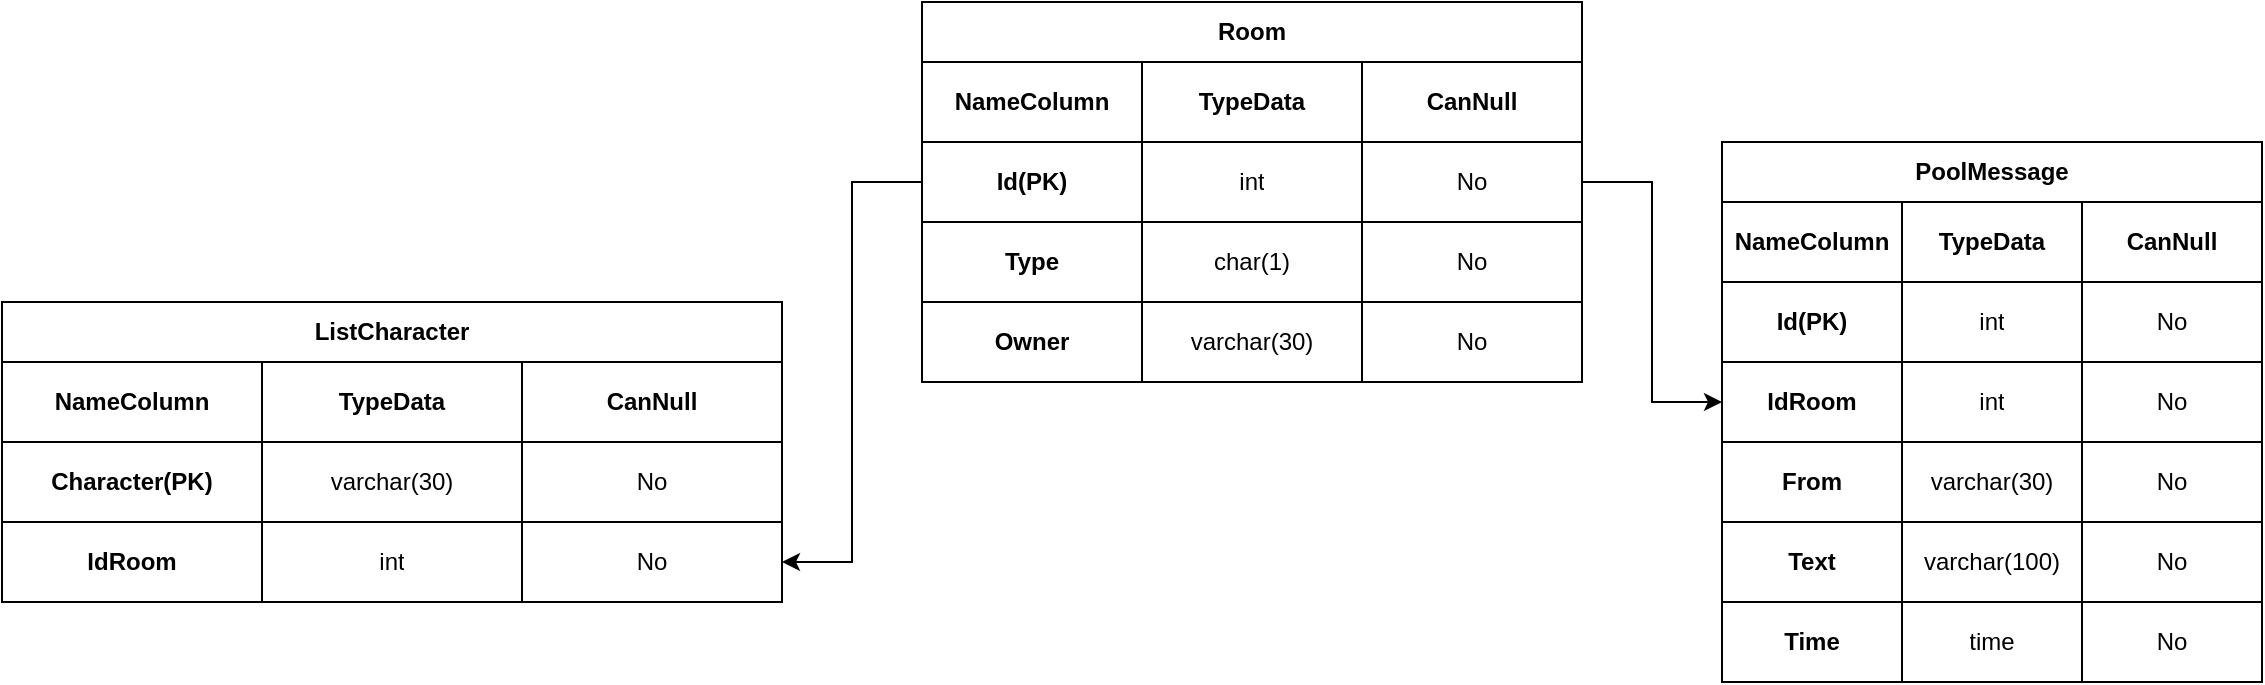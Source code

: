 <mxfile version="13.7.9" type="device"><diagram id="tyNoCBiTAqUXlUK9JIm7" name="Page-1"><mxGraphModel dx="2055" dy="707" grid="1" gridSize="10" guides="1" tooltips="1" connect="1" arrows="1" fold="1" page="1" pageScale="1" pageWidth="850" pageHeight="1100" math="0" shadow="0"><root><mxCell id="0"/><mxCell id="1" parent="0"/><mxCell id="cmOzAsxqptFj-p7Q-zGn-47" style="edgeStyle=orthogonalEdgeStyle;rounded=0;orthogonalLoop=1;jettySize=auto;html=1;exitX=0;exitY=0.5;exitDx=0;exitDy=0;entryX=1;entryY=0.5;entryDx=0;entryDy=0;" edge="1" parent="1" source="cmOzAsxqptFj-p7Q-zGn-2" target="cmOzAsxqptFj-p7Q-zGn-19"><mxGeometry relative="1" as="geometry"/></mxCell><mxCell id="cmOzAsxqptFj-p7Q-zGn-58" style="edgeStyle=orthogonalEdgeStyle;rounded=0;orthogonalLoop=1;jettySize=auto;html=1;exitX=1;exitY=0.5;exitDx=0;exitDy=0;entryX=0;entryY=0.5;entryDx=0;entryDy=0;" edge="1" parent="1" source="cmOzAsxqptFj-p7Q-zGn-2" target="cmOzAsxqptFj-p7Q-zGn-32"><mxGeometry relative="1" as="geometry"/></mxCell><mxCell id="cmOzAsxqptFj-p7Q-zGn-14" value="ListCharacter" style="shape=table;html=1;whiteSpace=wrap;startSize=30;container=1;collapsible=0;childLayout=tableLayout;fontStyle=1;align=center;" vertex="1" parent="1"><mxGeometry x="-110" y="220" width="390" height="150" as="geometry"/></mxCell><mxCell id="cmOzAsxqptFj-p7Q-zGn-61" style="shape=partialRectangle;html=1;whiteSpace=wrap;collapsible=0;dropTarget=0;pointerEvents=0;fillColor=none;top=0;left=0;bottom=0;right=0;points=[[0,0.5],[1,0.5]];portConstraint=eastwest;" vertex="1" parent="cmOzAsxqptFj-p7Q-zGn-14"><mxGeometry y="30" width="390" height="40" as="geometry"/></mxCell><mxCell id="cmOzAsxqptFj-p7Q-zGn-62" value="&lt;b&gt;NameColumn&lt;/b&gt;" style="shape=partialRectangle;html=1;whiteSpace=wrap;connectable=0;fillColor=none;top=0;left=0;bottom=0;right=0;overflow=hidden;" vertex="1" parent="cmOzAsxqptFj-p7Q-zGn-61"><mxGeometry width="130" height="40" as="geometry"/></mxCell><mxCell id="cmOzAsxqptFj-p7Q-zGn-63" value="&lt;b&gt;TypeData&lt;/b&gt;" style="shape=partialRectangle;html=1;whiteSpace=wrap;connectable=0;fillColor=none;top=0;left=0;bottom=0;right=0;overflow=hidden;" vertex="1" parent="cmOzAsxqptFj-p7Q-zGn-61"><mxGeometry x="130" width="130" height="40" as="geometry"/></mxCell><mxCell id="cmOzAsxqptFj-p7Q-zGn-68" value="&lt;b&gt;CanNull&lt;/b&gt;" style="shape=partialRectangle;html=1;whiteSpace=wrap;connectable=0;fillColor=none;top=0;left=0;bottom=0;right=0;overflow=hidden;" vertex="1" parent="cmOzAsxqptFj-p7Q-zGn-61"><mxGeometry x="260" width="130" height="40" as="geometry"/></mxCell><mxCell id="cmOzAsxqptFj-p7Q-zGn-15" value="" style="shape=partialRectangle;html=1;whiteSpace=wrap;collapsible=0;dropTarget=0;pointerEvents=0;fillColor=none;top=0;left=0;bottom=0;right=0;points=[[0,0.5],[1,0.5]];portConstraint=eastwest;" vertex="1" parent="cmOzAsxqptFj-p7Q-zGn-14"><mxGeometry y="70" width="390" height="40" as="geometry"/></mxCell><mxCell id="cmOzAsxqptFj-p7Q-zGn-16" value="&lt;b&gt;Character(PK)&lt;/b&gt;" style="shape=partialRectangle;html=1;whiteSpace=wrap;connectable=0;fillColor=none;top=0;left=0;bottom=0;right=0;overflow=hidden;" vertex="1" parent="cmOzAsxqptFj-p7Q-zGn-15"><mxGeometry width="130" height="40" as="geometry"/></mxCell><mxCell id="cmOzAsxqptFj-p7Q-zGn-59" value="varchar(30)" style="shape=partialRectangle;html=1;whiteSpace=wrap;connectable=0;fillColor=none;top=0;left=0;bottom=0;right=0;overflow=hidden;" vertex="1" parent="cmOzAsxqptFj-p7Q-zGn-15"><mxGeometry x="130" width="130" height="40" as="geometry"/></mxCell><mxCell id="cmOzAsxqptFj-p7Q-zGn-69" value="No" style="shape=partialRectangle;html=1;whiteSpace=wrap;connectable=0;fillColor=none;top=0;left=0;bottom=0;right=0;overflow=hidden;" vertex="1" parent="cmOzAsxqptFj-p7Q-zGn-15"><mxGeometry x="260" width="130" height="40" as="geometry"/></mxCell><mxCell id="cmOzAsxqptFj-p7Q-zGn-19" value="" style="shape=partialRectangle;html=1;whiteSpace=wrap;collapsible=0;dropTarget=0;pointerEvents=0;fillColor=none;top=0;left=0;bottom=0;right=0;points=[[0,0.5],[1,0.5]];portConstraint=eastwest;" vertex="1" parent="cmOzAsxqptFj-p7Q-zGn-14"><mxGeometry y="110" width="390" height="40" as="geometry"/></mxCell><mxCell id="cmOzAsxqptFj-p7Q-zGn-20" value="&lt;b&gt;IdRoom&lt;/b&gt;" style="shape=partialRectangle;html=1;whiteSpace=wrap;connectable=0;fillColor=none;top=0;left=0;bottom=0;right=0;overflow=hidden;" vertex="1" parent="cmOzAsxqptFj-p7Q-zGn-19"><mxGeometry width="130" height="40" as="geometry"/></mxCell><mxCell id="cmOzAsxqptFj-p7Q-zGn-60" value="int" style="shape=partialRectangle;html=1;whiteSpace=wrap;connectable=0;fillColor=none;top=0;left=0;bottom=0;right=0;overflow=hidden;" vertex="1" parent="cmOzAsxqptFj-p7Q-zGn-19"><mxGeometry x="130" width="130" height="40" as="geometry"/></mxCell><mxCell id="cmOzAsxqptFj-p7Q-zGn-70" value="No" style="shape=partialRectangle;html=1;whiteSpace=wrap;connectable=0;fillColor=none;top=0;left=0;bottom=0;right=0;overflow=hidden;" vertex="1" parent="cmOzAsxqptFj-p7Q-zGn-19"><mxGeometry x="260" width="130" height="40" as="geometry"/></mxCell><mxCell id="cmOzAsxqptFj-p7Q-zGn-27" value="PoolMessage" style="shape=table;html=1;whiteSpace=wrap;startSize=30;container=1;collapsible=0;childLayout=tableLayout;fontStyle=1;align=center;" vertex="1" parent="1"><mxGeometry x="750" y="140" width="270" height="270" as="geometry"/></mxCell><mxCell id="cmOzAsxqptFj-p7Q-zGn-66" style="shape=partialRectangle;html=1;whiteSpace=wrap;collapsible=0;dropTarget=0;pointerEvents=0;fillColor=none;top=0;left=0;bottom=0;right=0;points=[[0,0.5],[1,0.5]];portConstraint=eastwest;" vertex="1" parent="cmOzAsxqptFj-p7Q-zGn-27"><mxGeometry y="30" width="270" height="40" as="geometry"/></mxCell><mxCell id="cmOzAsxqptFj-p7Q-zGn-67" value="&lt;b&gt;NameColumn&lt;/b&gt;" style="shape=partialRectangle;html=1;whiteSpace=wrap;connectable=0;fillColor=none;top=0;left=0;bottom=0;right=0;overflow=hidden;" vertex="1" parent="cmOzAsxqptFj-p7Q-zGn-66"><mxGeometry width="90" height="40" as="geometry"/></mxCell><mxCell id="cmOzAsxqptFj-p7Q-zGn-77" value="&lt;b&gt;TypeData&lt;/b&gt;" style="shape=partialRectangle;html=1;whiteSpace=wrap;connectable=0;fillColor=none;top=0;left=0;bottom=0;right=0;overflow=hidden;" vertex="1" parent="cmOzAsxqptFj-p7Q-zGn-66"><mxGeometry x="90" width="90" height="40" as="geometry"/></mxCell><mxCell id="cmOzAsxqptFj-p7Q-zGn-83" value="&lt;b&gt;CanNull&lt;/b&gt;" style="shape=partialRectangle;html=1;whiteSpace=wrap;connectable=0;fillColor=none;top=0;left=0;bottom=0;right=0;overflow=hidden;" vertex="1" parent="cmOzAsxqptFj-p7Q-zGn-66"><mxGeometry x="180" width="90" height="40" as="geometry"/></mxCell><mxCell id="cmOzAsxqptFj-p7Q-zGn-28" value="" style="shape=partialRectangle;html=1;whiteSpace=wrap;collapsible=0;dropTarget=0;pointerEvents=0;fillColor=none;top=0;left=0;bottom=0;right=0;points=[[0,0.5],[1,0.5]];portConstraint=eastwest;" vertex="1" parent="cmOzAsxqptFj-p7Q-zGn-27"><mxGeometry y="70" width="270" height="40" as="geometry"/></mxCell><mxCell id="cmOzAsxqptFj-p7Q-zGn-43" value="&lt;b&gt;Id(PK)&lt;/b&gt;" style="shape=partialRectangle;html=1;whiteSpace=wrap;connectable=0;fillColor=none;top=0;left=0;bottom=0;right=0;overflow=hidden;" vertex="1" parent="cmOzAsxqptFj-p7Q-zGn-28"><mxGeometry width="90" height="40" as="geometry"/></mxCell><mxCell id="cmOzAsxqptFj-p7Q-zGn-78" value="int" style="shape=partialRectangle;html=1;whiteSpace=wrap;connectable=0;fillColor=none;top=0;left=0;bottom=0;right=0;overflow=hidden;" vertex="1" parent="cmOzAsxqptFj-p7Q-zGn-28"><mxGeometry x="90" width="90" height="40" as="geometry"/></mxCell><mxCell id="cmOzAsxqptFj-p7Q-zGn-84" value="No" style="shape=partialRectangle;html=1;whiteSpace=wrap;connectable=0;fillColor=none;top=0;left=0;bottom=0;right=0;overflow=hidden;" vertex="1" parent="cmOzAsxqptFj-p7Q-zGn-28"><mxGeometry x="180" width="90" height="40" as="geometry"/></mxCell><mxCell id="cmOzAsxqptFj-p7Q-zGn-32" value="" style="shape=partialRectangle;html=1;whiteSpace=wrap;collapsible=0;dropTarget=0;pointerEvents=0;fillColor=none;top=0;left=0;bottom=0;right=0;points=[[0,0.5],[1,0.5]];portConstraint=eastwest;" vertex="1" parent="cmOzAsxqptFj-p7Q-zGn-27"><mxGeometry y="110" width="270" height="40" as="geometry"/></mxCell><mxCell id="cmOzAsxqptFj-p7Q-zGn-44" value="&lt;b&gt;IdRoom&lt;/b&gt;" style="shape=partialRectangle;html=1;whiteSpace=wrap;connectable=0;fillColor=none;top=0;left=0;bottom=0;right=0;overflow=hidden;" vertex="1" parent="cmOzAsxqptFj-p7Q-zGn-32"><mxGeometry width="90" height="40" as="geometry"/></mxCell><mxCell id="cmOzAsxqptFj-p7Q-zGn-79" value="int" style="shape=partialRectangle;html=1;whiteSpace=wrap;connectable=0;fillColor=none;top=0;left=0;bottom=0;right=0;overflow=hidden;" vertex="1" parent="cmOzAsxqptFj-p7Q-zGn-32"><mxGeometry x="90" width="90" height="40" as="geometry"/></mxCell><mxCell id="cmOzAsxqptFj-p7Q-zGn-85" value="No" style="shape=partialRectangle;html=1;whiteSpace=wrap;connectable=0;fillColor=none;top=0;left=0;bottom=0;right=0;overflow=hidden;" vertex="1" parent="cmOzAsxqptFj-p7Q-zGn-32"><mxGeometry x="180" width="90" height="40" as="geometry"/></mxCell><mxCell id="cmOzAsxqptFj-p7Q-zGn-36" value="" style="shape=partialRectangle;html=1;whiteSpace=wrap;collapsible=0;dropTarget=0;pointerEvents=0;fillColor=none;top=0;left=0;bottom=0;right=0;points=[[0,0.5],[1,0.5]];portConstraint=eastwest;" vertex="1" parent="cmOzAsxqptFj-p7Q-zGn-27"><mxGeometry y="150" width="270" height="40" as="geometry"/></mxCell><mxCell id="cmOzAsxqptFj-p7Q-zGn-45" value="&lt;b&gt;From&lt;/b&gt;" style="shape=partialRectangle;html=1;whiteSpace=wrap;connectable=0;fillColor=none;top=0;left=0;bottom=0;right=0;overflow=hidden;" vertex="1" parent="cmOzAsxqptFj-p7Q-zGn-36"><mxGeometry width="90" height="40" as="geometry"/></mxCell><mxCell id="cmOzAsxqptFj-p7Q-zGn-80" value="varchar(30)" style="shape=partialRectangle;html=1;whiteSpace=wrap;connectable=0;fillColor=none;top=0;left=0;bottom=0;right=0;overflow=hidden;" vertex="1" parent="cmOzAsxqptFj-p7Q-zGn-36"><mxGeometry x="90" width="90" height="40" as="geometry"/></mxCell><mxCell id="cmOzAsxqptFj-p7Q-zGn-86" value="No" style="shape=partialRectangle;html=1;whiteSpace=wrap;connectable=0;fillColor=none;top=0;left=0;bottom=0;right=0;overflow=hidden;" vertex="1" parent="cmOzAsxqptFj-p7Q-zGn-36"><mxGeometry x="180" width="90" height="40" as="geometry"/></mxCell><mxCell id="cmOzAsxqptFj-p7Q-zGn-50" style="shape=partialRectangle;html=1;whiteSpace=wrap;collapsible=0;dropTarget=0;pointerEvents=0;fillColor=none;top=0;left=0;bottom=0;right=0;points=[[0,0.5],[1,0.5]];portConstraint=eastwest;" vertex="1" parent="cmOzAsxqptFj-p7Q-zGn-27"><mxGeometry y="190" width="270" height="40" as="geometry"/></mxCell><mxCell id="cmOzAsxqptFj-p7Q-zGn-51" value="&lt;b&gt;Text&lt;/b&gt;" style="shape=partialRectangle;html=1;whiteSpace=wrap;connectable=0;fillColor=none;top=0;left=0;bottom=0;right=0;overflow=hidden;" vertex="1" parent="cmOzAsxqptFj-p7Q-zGn-50"><mxGeometry width="90" height="40" as="geometry"/></mxCell><mxCell id="cmOzAsxqptFj-p7Q-zGn-81" value="varchar(100)" style="shape=partialRectangle;html=1;whiteSpace=wrap;connectable=0;fillColor=none;top=0;left=0;bottom=0;right=0;overflow=hidden;" vertex="1" parent="cmOzAsxqptFj-p7Q-zGn-50"><mxGeometry x="90" width="90" height="40" as="geometry"/></mxCell><mxCell id="cmOzAsxqptFj-p7Q-zGn-87" value="No" style="shape=partialRectangle;html=1;whiteSpace=wrap;connectable=0;fillColor=none;top=0;left=0;bottom=0;right=0;overflow=hidden;" vertex="1" parent="cmOzAsxqptFj-p7Q-zGn-50"><mxGeometry x="180" width="90" height="40" as="geometry"/></mxCell><mxCell id="cmOzAsxqptFj-p7Q-zGn-54" style="shape=partialRectangle;html=1;whiteSpace=wrap;collapsible=0;dropTarget=0;pointerEvents=0;fillColor=none;top=0;left=0;bottom=0;right=0;points=[[0,0.5],[1,0.5]];portConstraint=eastwest;" vertex="1" parent="cmOzAsxqptFj-p7Q-zGn-27"><mxGeometry y="230" width="270" height="40" as="geometry"/></mxCell><mxCell id="cmOzAsxqptFj-p7Q-zGn-55" value="&lt;b&gt;Time&lt;/b&gt;" style="shape=partialRectangle;html=1;whiteSpace=wrap;connectable=0;fillColor=none;top=0;left=0;bottom=0;right=0;overflow=hidden;" vertex="1" parent="cmOzAsxqptFj-p7Q-zGn-54"><mxGeometry width="90" height="40" as="geometry"/></mxCell><mxCell id="cmOzAsxqptFj-p7Q-zGn-82" value="time" style="shape=partialRectangle;html=1;whiteSpace=wrap;connectable=0;fillColor=none;top=0;left=0;bottom=0;right=0;overflow=hidden;" vertex="1" parent="cmOzAsxqptFj-p7Q-zGn-54"><mxGeometry x="90" width="90" height="40" as="geometry"/></mxCell><mxCell id="cmOzAsxqptFj-p7Q-zGn-88" value="No" style="shape=partialRectangle;html=1;whiteSpace=wrap;connectable=0;fillColor=none;top=0;left=0;bottom=0;right=0;overflow=hidden;" vertex="1" parent="cmOzAsxqptFj-p7Q-zGn-54"><mxGeometry x="180" width="90" height="40" as="geometry"/></mxCell><mxCell id="cmOzAsxqptFj-p7Q-zGn-1" value="Room" style="shape=table;html=1;whiteSpace=wrap;startSize=30;container=1;collapsible=0;childLayout=tableLayout;fontStyle=1;align=center;" vertex="1" parent="1"><mxGeometry x="350" y="70" width="330" height="190" as="geometry"/></mxCell><mxCell id="cmOzAsxqptFj-p7Q-zGn-64" style="shape=partialRectangle;html=1;whiteSpace=wrap;collapsible=0;dropTarget=0;pointerEvents=0;fillColor=none;top=0;left=0;bottom=0;right=0;points=[[0,0.5],[1,0.5]];portConstraint=eastwest;" vertex="1" parent="cmOzAsxqptFj-p7Q-zGn-1"><mxGeometry y="30" width="330" height="40" as="geometry"/></mxCell><mxCell id="cmOzAsxqptFj-p7Q-zGn-65" value="&lt;b&gt;NameColumn&lt;/b&gt;" style="shape=partialRectangle;html=1;whiteSpace=wrap;connectable=0;fillColor=none;top=0;left=0;bottom=0;right=0;overflow=hidden;" vertex="1" parent="cmOzAsxqptFj-p7Q-zGn-64"><mxGeometry width="110" height="40" as="geometry"/></mxCell><mxCell id="cmOzAsxqptFj-p7Q-zGn-71" value="&lt;b&gt;TypeData&lt;/b&gt;" style="shape=partialRectangle;html=1;whiteSpace=wrap;connectable=0;fillColor=none;top=0;left=0;bottom=0;right=0;overflow=hidden;" vertex="1" parent="cmOzAsxqptFj-p7Q-zGn-64"><mxGeometry x="110" width="110" height="40" as="geometry"/></mxCell><mxCell id="cmOzAsxqptFj-p7Q-zGn-74" value="&lt;b&gt;CanNull&lt;/b&gt;" style="shape=partialRectangle;html=1;whiteSpace=wrap;connectable=0;fillColor=none;top=0;left=0;bottom=0;right=0;overflow=hidden;" vertex="1" parent="cmOzAsxqptFj-p7Q-zGn-64"><mxGeometry x="220" width="110" height="40" as="geometry"/></mxCell><mxCell id="cmOzAsxqptFj-p7Q-zGn-2" value="" style="shape=partialRectangle;html=1;whiteSpace=wrap;collapsible=0;dropTarget=0;pointerEvents=0;fillColor=none;top=0;left=0;bottom=0;right=0;points=[[0,0.5],[1,0.5]];portConstraint=eastwest;" vertex="1" parent="cmOzAsxqptFj-p7Q-zGn-1"><mxGeometry y="70" width="330" height="40" as="geometry"/></mxCell><mxCell id="cmOzAsxqptFj-p7Q-zGn-3" value="&lt;b&gt;Id(PK)&lt;/b&gt;" style="shape=partialRectangle;html=1;whiteSpace=wrap;connectable=0;fillColor=none;top=0;left=0;bottom=0;right=0;overflow=hidden;" vertex="1" parent="cmOzAsxqptFj-p7Q-zGn-2"><mxGeometry width="110" height="40" as="geometry"/></mxCell><mxCell id="cmOzAsxqptFj-p7Q-zGn-72" value="int" style="shape=partialRectangle;html=1;whiteSpace=wrap;connectable=0;fillColor=none;top=0;left=0;bottom=0;right=0;overflow=hidden;" vertex="1" parent="cmOzAsxqptFj-p7Q-zGn-2"><mxGeometry x="110" width="110" height="40" as="geometry"/></mxCell><mxCell id="cmOzAsxqptFj-p7Q-zGn-75" value="No" style="shape=partialRectangle;html=1;whiteSpace=wrap;connectable=0;fillColor=none;top=0;left=0;bottom=0;right=0;overflow=hidden;" vertex="1" parent="cmOzAsxqptFj-p7Q-zGn-2"><mxGeometry x="220" width="110" height="40" as="geometry"/></mxCell><mxCell id="cmOzAsxqptFj-p7Q-zGn-6" value="" style="shape=partialRectangle;html=1;whiteSpace=wrap;collapsible=0;dropTarget=0;pointerEvents=0;fillColor=none;top=0;left=0;bottom=0;right=0;points=[[0,0.5],[1,0.5]];portConstraint=eastwest;" vertex="1" parent="cmOzAsxqptFj-p7Q-zGn-1"><mxGeometry y="110" width="330" height="40" as="geometry"/></mxCell><mxCell id="cmOzAsxqptFj-p7Q-zGn-7" value="&lt;b&gt;Type&lt;/b&gt;" style="shape=partialRectangle;html=1;whiteSpace=wrap;connectable=0;fillColor=none;top=0;left=0;bottom=0;right=0;overflow=hidden;" vertex="1" parent="cmOzAsxqptFj-p7Q-zGn-6"><mxGeometry width="110" height="40" as="geometry"/></mxCell><mxCell id="cmOzAsxqptFj-p7Q-zGn-73" value="char(1)" style="shape=partialRectangle;html=1;whiteSpace=wrap;connectable=0;fillColor=none;top=0;left=0;bottom=0;right=0;overflow=hidden;" vertex="1" parent="cmOzAsxqptFj-p7Q-zGn-6"><mxGeometry x="110" width="110" height="40" as="geometry"/></mxCell><mxCell id="cmOzAsxqptFj-p7Q-zGn-76" value="No" style="shape=partialRectangle;html=1;whiteSpace=wrap;connectable=0;fillColor=none;top=0;left=0;bottom=0;right=0;overflow=hidden;" vertex="1" parent="cmOzAsxqptFj-p7Q-zGn-6"><mxGeometry x="220" width="110" height="40" as="geometry"/></mxCell><mxCell id="cmOzAsxqptFj-p7Q-zGn-89" style="shape=partialRectangle;html=1;whiteSpace=wrap;collapsible=0;dropTarget=0;pointerEvents=0;fillColor=none;top=0;left=0;bottom=0;right=0;points=[[0,0.5],[1,0.5]];portConstraint=eastwest;" vertex="1" parent="cmOzAsxqptFj-p7Q-zGn-1"><mxGeometry y="150" width="330" height="40" as="geometry"/></mxCell><mxCell id="cmOzAsxqptFj-p7Q-zGn-90" value="&lt;b&gt;Owner&lt;/b&gt;" style="shape=partialRectangle;html=1;whiteSpace=wrap;connectable=0;fillColor=none;top=0;left=0;bottom=0;right=0;overflow=hidden;" vertex="1" parent="cmOzAsxqptFj-p7Q-zGn-89"><mxGeometry width="110" height="40" as="geometry"/></mxCell><mxCell id="cmOzAsxqptFj-p7Q-zGn-91" value="varchar(30)" style="shape=partialRectangle;html=1;whiteSpace=wrap;connectable=0;fillColor=none;top=0;left=0;bottom=0;right=0;overflow=hidden;" vertex="1" parent="cmOzAsxqptFj-p7Q-zGn-89"><mxGeometry x="110" width="110" height="40" as="geometry"/></mxCell><mxCell id="cmOzAsxqptFj-p7Q-zGn-92" value="No" style="shape=partialRectangle;html=1;whiteSpace=wrap;connectable=0;fillColor=none;top=0;left=0;bottom=0;right=0;overflow=hidden;" vertex="1" parent="cmOzAsxqptFj-p7Q-zGn-89"><mxGeometry x="220" width="110" height="40" as="geometry"/></mxCell></root></mxGraphModel></diagram></mxfile>
